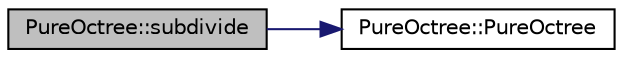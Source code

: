 digraph "PureOctree::subdivide"
{
 // LATEX_PDF_SIZE
  edge [fontname="Helvetica",fontsize="10",labelfontname="Helvetica",labelfontsize="10"];
  node [fontname="Helvetica",fontsize="10",shape=record];
  rankdir="LR";
  Node1 [label="PureOctree::subdivide",height=0.2,width=0.4,color="black", fillcolor="grey75", style="filled", fontcolor="black",tooltip=" "];
  Node1 -> Node2 [color="midnightblue",fontsize="10",style="solid",fontname="Helvetica"];
  Node2 [label="PureOctree::PureOctree",height=0.2,width=0.4,color="black", fillcolor="white", style="filled",URL="$class_pure_octree.html#a20433115b8cf0ef0aea1362a1cbafdcd",tooltip=" "];
}
